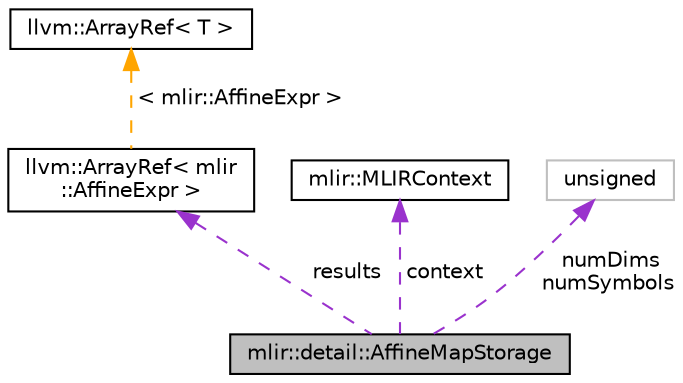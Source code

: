 digraph "mlir::detail::AffineMapStorage"
{
  bgcolor="transparent";
  edge [fontname="Helvetica",fontsize="10",labelfontname="Helvetica",labelfontsize="10"];
  node [fontname="Helvetica",fontsize="10",shape=record];
  Node1 [label="mlir::detail::AffineMapStorage",height=0.2,width=0.4,color="black", fillcolor="grey75", style="filled", fontcolor="black"];
  Node2 -> Node1 [dir="back",color="darkorchid3",fontsize="10",style="dashed",label=" results" ,fontname="Helvetica"];
  Node2 [label="llvm::ArrayRef\< mlir\l::AffineExpr \>",height=0.2,width=0.4,color="black",URL="$classllvm_1_1ArrayRef.html"];
  Node3 -> Node2 [dir="back",color="orange",fontsize="10",style="dashed",label=" \< mlir::AffineExpr \>" ,fontname="Helvetica"];
  Node3 [label="llvm::ArrayRef\< T \>",height=0.2,width=0.4,color="black",URL="$classllvm_1_1ArrayRef.html"];
  Node4 -> Node1 [dir="back",color="darkorchid3",fontsize="10",style="dashed",label=" context" ,fontname="Helvetica"];
  Node4 [label="mlir::MLIRContext",height=0.2,width=0.4,color="black",URL="$classmlir_1_1MLIRContext.html",tooltip="MLIRContext is the top-level object for a collection of MLIR modules. "];
  Node5 -> Node1 [dir="back",color="darkorchid3",fontsize="10",style="dashed",label=" numDims\nnumSymbols" ,fontname="Helvetica"];
  Node5 [label="unsigned",height=0.2,width=0.4,color="grey75"];
}
